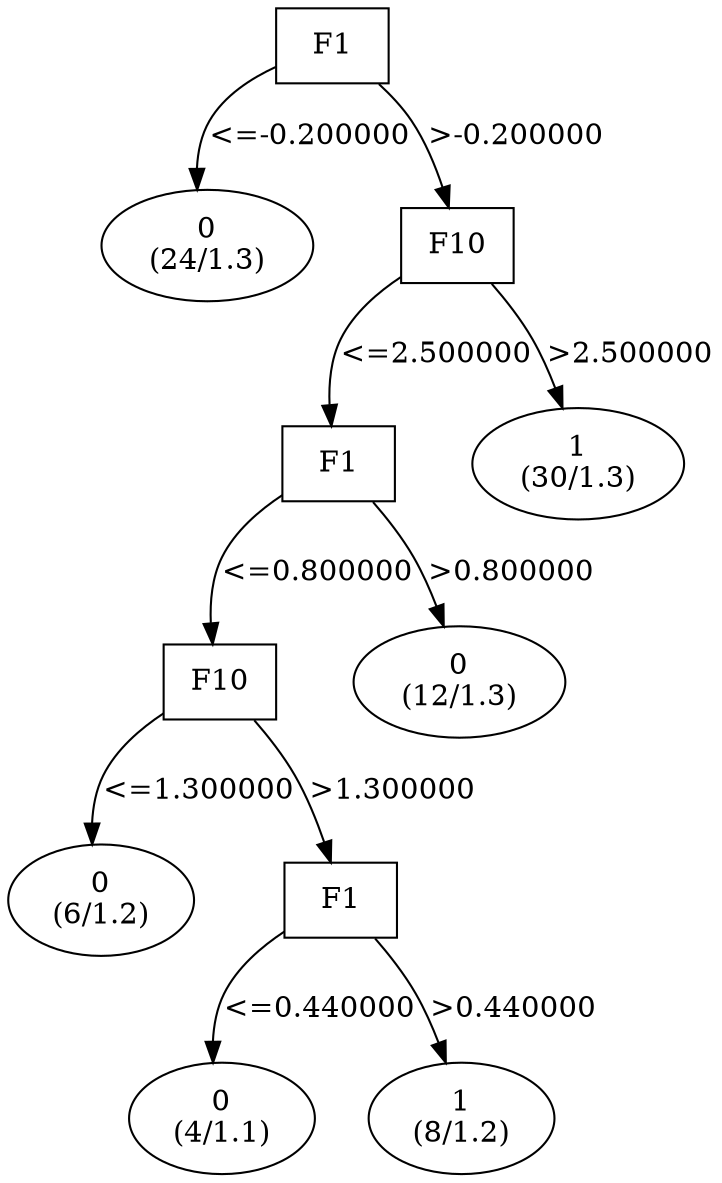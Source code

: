 digraph YaDT {
n0 [ shape=box, label="F1\n"]
n0 -> n1 [label="<=-0.200000"]
n1 [ shape=ellipse, label="0\n(24/1.3)"]
n0 -> n2 [label=">-0.200000"]
n2 [ shape=box, label="F10\n"]
n2 -> n3 [label="<=2.500000"]
n3 [ shape=box, label="F1\n"]
n3 -> n4 [label="<=0.800000"]
n4 [ shape=box, label="F10\n"]
n4 -> n5 [label="<=1.300000"]
n5 [ shape=ellipse, label="0\n(6/1.2)"]
n4 -> n6 [label=">1.300000"]
n6 [ shape=box, label="F1\n"]
n6 -> n7 [label="<=0.440000"]
n7 [ shape=ellipse, label="0\n(4/1.1)"]
n6 -> n8 [label=">0.440000"]
n8 [ shape=ellipse, label="1\n(8/1.2)"]
n3 -> n11 [label=">0.800000"]
n11 [ shape=ellipse, label="0\n(12/1.3)"]
n2 -> n13 [label=">2.500000"]
n13 [ shape=ellipse, label="1\n(30/1.3)"]
}
